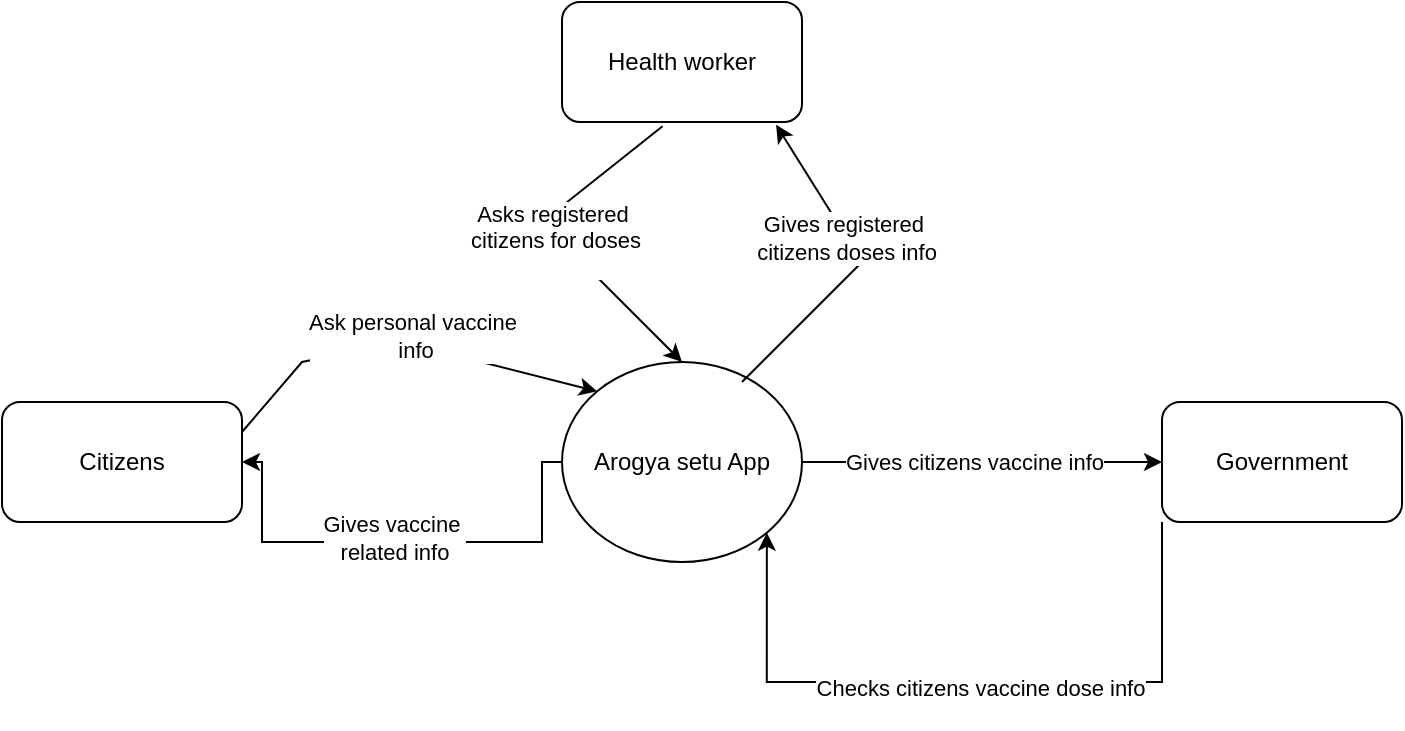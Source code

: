 <mxfile version="24.4.6" type="device">
  <diagram name="Page-1" id="f0-JxNh6v5zv6YK1dhp0">
    <mxGraphModel dx="1867" dy="723" grid="1" gridSize="10" guides="1" tooltips="1" connect="1" arrows="1" fold="1" page="1" pageScale="1" pageWidth="850" pageHeight="1100" math="0" shadow="0">
      <root>
        <mxCell id="0" />
        <mxCell id="1" parent="0" />
        <mxCell id="qoQozbX5sWy6TS3NihrV-7" style="edgeStyle=orthogonalEdgeStyle;rounded=0;orthogonalLoop=1;jettySize=auto;html=1;exitX=0;exitY=0.5;exitDx=0;exitDy=0;entryX=1;entryY=0.5;entryDx=0;entryDy=0;" edge="1" parent="1" source="qoQozbX5sWy6TS3NihrV-1" target="qoQozbX5sWy6TS3NihrV-2">
          <mxGeometry relative="1" as="geometry">
            <Array as="points">
              <mxPoint x="370" y="300" />
              <mxPoint x="370" y="340" />
              <mxPoint x="230" y="340" />
              <mxPoint x="230" y="300" />
            </Array>
          </mxGeometry>
        </mxCell>
        <mxCell id="qoQozbX5sWy6TS3NihrV-8" value="Gives vaccine&amp;nbsp;&lt;div&gt;related info&lt;/div&gt;" style="edgeLabel;html=1;align=center;verticalAlign=middle;resizable=0;points=[];" vertex="1" connectable="0" parent="qoQozbX5sWy6TS3NihrV-7">
          <mxGeometry x="0.035" y="-2" relative="1" as="geometry">
            <mxPoint as="offset" />
          </mxGeometry>
        </mxCell>
        <mxCell id="qoQozbX5sWy6TS3NihrV-9" style="edgeStyle=orthogonalEdgeStyle;rounded=0;orthogonalLoop=1;jettySize=auto;html=1;exitX=1;exitY=0.5;exitDx=0;exitDy=0;" edge="1" parent="1" source="qoQozbX5sWy6TS3NihrV-1" target="qoQozbX5sWy6TS3NihrV-3">
          <mxGeometry relative="1" as="geometry" />
        </mxCell>
        <mxCell id="qoQozbX5sWy6TS3NihrV-10" value="Gives citizens vaccine info" style="edgeLabel;html=1;align=center;verticalAlign=middle;resizable=0;points=[];" vertex="1" connectable="0" parent="qoQozbX5sWy6TS3NihrV-9">
          <mxGeometry x="-0.052" relative="1" as="geometry">
            <mxPoint as="offset" />
          </mxGeometry>
        </mxCell>
        <mxCell id="qoQozbX5sWy6TS3NihrV-1" value="Arogya setu App" style="ellipse;whiteSpace=wrap;html=1;" vertex="1" parent="1">
          <mxGeometry x="380" y="250" width="120" height="100" as="geometry" />
        </mxCell>
        <mxCell id="qoQozbX5sWy6TS3NihrV-2" value="Citizens" style="rounded=1;whiteSpace=wrap;html=1;" vertex="1" parent="1">
          <mxGeometry x="100" y="270" width="120" height="60" as="geometry" />
        </mxCell>
        <mxCell id="qoQozbX5sWy6TS3NihrV-12" style="edgeStyle=orthogonalEdgeStyle;rounded=0;orthogonalLoop=1;jettySize=auto;html=1;entryX=1;entryY=1;entryDx=0;entryDy=0;" edge="1" parent="1" source="qoQozbX5sWy6TS3NihrV-3" target="qoQozbX5sWy6TS3NihrV-1">
          <mxGeometry relative="1" as="geometry">
            <Array as="points">
              <mxPoint x="680" y="410" />
              <mxPoint x="483" y="410" />
            </Array>
          </mxGeometry>
        </mxCell>
        <mxCell id="qoQozbX5sWy6TS3NihrV-13" value="Checks citizens vaccine dose info&lt;div&gt;&lt;br&gt;&lt;/div&gt;" style="edgeLabel;html=1;align=center;verticalAlign=middle;resizable=0;points=[];" vertex="1" connectable="0" parent="qoQozbX5sWy6TS3NihrV-12">
          <mxGeometry x="-0.134" y="-1" relative="1" as="geometry">
            <mxPoint x="-19" y="11" as="offset" />
          </mxGeometry>
        </mxCell>
        <mxCell id="qoQozbX5sWy6TS3NihrV-3" value="Government" style="rounded=1;whiteSpace=wrap;html=1;" vertex="1" parent="1">
          <mxGeometry x="680" y="270" width="120" height="60" as="geometry" />
        </mxCell>
        <mxCell id="qoQozbX5sWy6TS3NihrV-4" value="Health worker" style="rounded=1;whiteSpace=wrap;html=1;" vertex="1" parent="1">
          <mxGeometry x="380" y="70" width="120" height="60" as="geometry" />
        </mxCell>
        <mxCell id="qoQozbX5sWy6TS3NihrV-5" value="" style="endArrow=classic;html=1;rounded=0;entryX=0;entryY=0;entryDx=0;entryDy=0;exitX=1;exitY=0.25;exitDx=0;exitDy=0;" edge="1" parent="1" source="qoQozbX5sWy6TS3NihrV-2" target="qoQozbX5sWy6TS3NihrV-1">
          <mxGeometry width="50" height="50" relative="1" as="geometry">
            <mxPoint x="250" y="280" as="sourcePoint" />
            <mxPoint x="300" y="230" as="targetPoint" />
            <Array as="points">
              <mxPoint x="250" y="250" />
              <mxPoint x="300" y="240" />
            </Array>
          </mxGeometry>
        </mxCell>
        <mxCell id="qoQozbX5sWy6TS3NihrV-6" value="Ask personal vaccine&lt;div&gt;&amp;nbsp;info&lt;/div&gt;" style="edgeLabel;html=1;align=center;verticalAlign=middle;resizable=0;points=[];" vertex="1" connectable="0" parent="qoQozbX5sWy6TS3NihrV-5">
          <mxGeometry x="0.018" y="4" relative="1" as="geometry">
            <mxPoint as="offset" />
          </mxGeometry>
        </mxCell>
        <mxCell id="qoQozbX5sWy6TS3NihrV-14" value="" style="endArrow=classic;html=1;rounded=0;exitX=0.419;exitY=1.036;exitDx=0;exitDy=0;exitPerimeter=0;entryX=0.5;entryY=0;entryDx=0;entryDy=0;" edge="1" parent="1" source="qoQozbX5sWy6TS3NihrV-4" target="qoQozbX5sWy6TS3NihrV-1">
          <mxGeometry width="50" height="50" relative="1" as="geometry">
            <mxPoint x="480" y="220" as="sourcePoint" />
            <mxPoint x="530" y="170" as="targetPoint" />
            <Array as="points">
              <mxPoint x="370" y="180" />
            </Array>
          </mxGeometry>
        </mxCell>
        <mxCell id="qoQozbX5sWy6TS3NihrV-15" value="Asks registered&lt;div&gt;&lt;div&gt;&amp;nbsp;citizens for doses&lt;div&gt;&lt;br&gt;&lt;/div&gt;&lt;/div&gt;&lt;/div&gt;" style="edgeLabel;html=1;align=center;verticalAlign=middle;resizable=0;points=[];" vertex="1" connectable="0" parent="qoQozbX5sWy6TS3NihrV-14">
          <mxGeometry x="-0.014" y="-3" relative="1" as="geometry">
            <mxPoint as="offset" />
          </mxGeometry>
        </mxCell>
        <mxCell id="qoQozbX5sWy6TS3NihrV-16" value="" style="endArrow=classic;html=1;rounded=0;entryX=0.892;entryY=1.022;entryDx=0;entryDy=0;entryPerimeter=0;" edge="1" parent="1" target="qoQozbX5sWy6TS3NihrV-4">
          <mxGeometry width="50" height="50" relative="1" as="geometry">
            <mxPoint x="470" y="260" as="sourcePoint" />
            <mxPoint x="520" y="210" as="targetPoint" />
            <Array as="points">
              <mxPoint x="530" y="200" />
            </Array>
          </mxGeometry>
        </mxCell>
        <mxCell id="qoQozbX5sWy6TS3NihrV-17" value="Gives registered&amp;nbsp;&lt;div&gt;citizens doses info&lt;/div&gt;" style="edgeLabel;html=1;align=center;verticalAlign=middle;resizable=0;points=[];" vertex="1" connectable="0" parent="qoQozbX5sWy6TS3NihrV-16">
          <mxGeometry x="0.197" relative="1" as="geometry">
            <mxPoint as="offset" />
          </mxGeometry>
        </mxCell>
      </root>
    </mxGraphModel>
  </diagram>
</mxfile>
